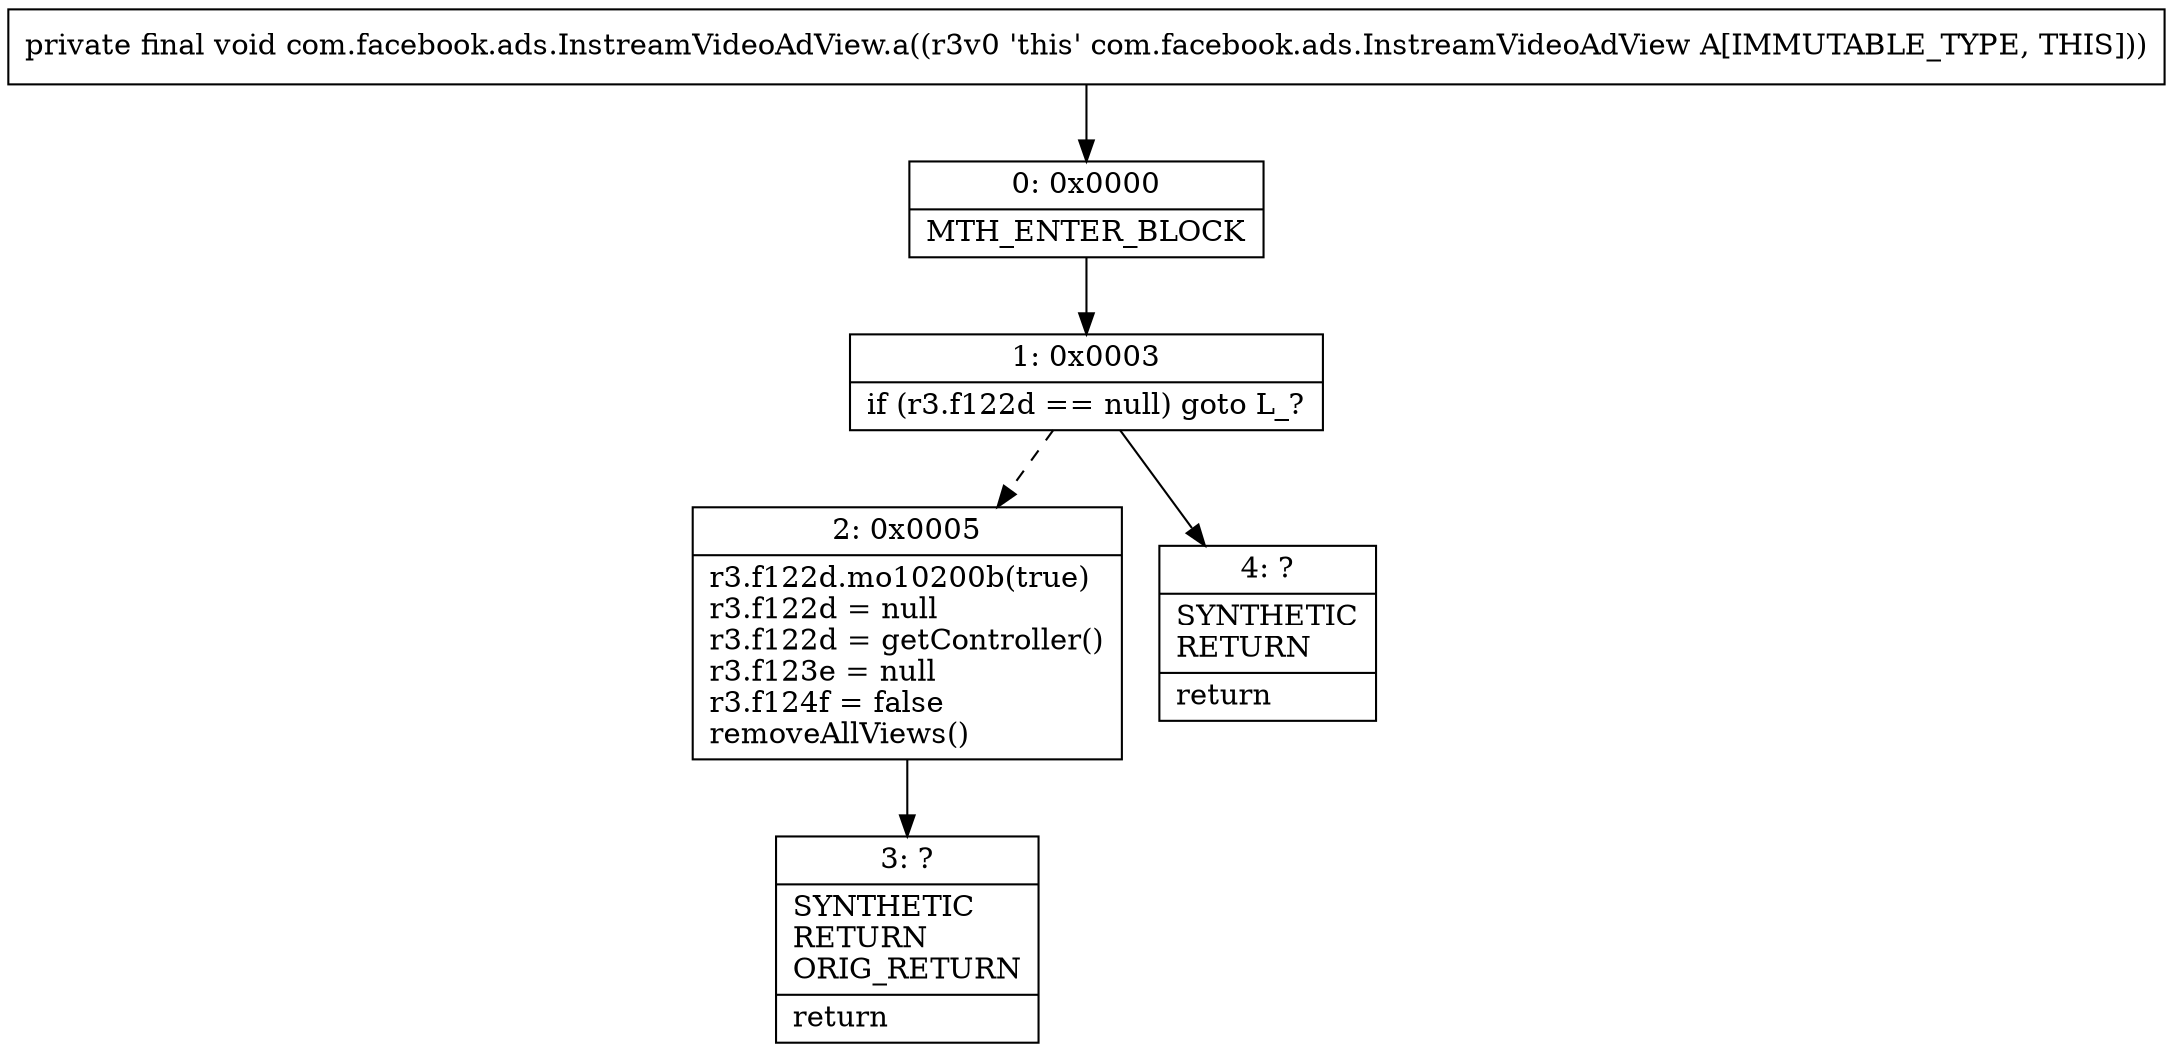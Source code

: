 digraph "CFG forcom.facebook.ads.InstreamVideoAdView.a()V" {
Node_0 [shape=record,label="{0\:\ 0x0000|MTH_ENTER_BLOCK\l}"];
Node_1 [shape=record,label="{1\:\ 0x0003|if (r3.f122d == null) goto L_?\l}"];
Node_2 [shape=record,label="{2\:\ 0x0005|r3.f122d.mo10200b(true)\lr3.f122d = null\lr3.f122d = getController()\lr3.f123e = null\lr3.f124f = false\lremoveAllViews()\l}"];
Node_3 [shape=record,label="{3\:\ ?|SYNTHETIC\lRETURN\lORIG_RETURN\l|return\l}"];
Node_4 [shape=record,label="{4\:\ ?|SYNTHETIC\lRETURN\l|return\l}"];
MethodNode[shape=record,label="{private final void com.facebook.ads.InstreamVideoAdView.a((r3v0 'this' com.facebook.ads.InstreamVideoAdView A[IMMUTABLE_TYPE, THIS])) }"];
MethodNode -> Node_0;
Node_0 -> Node_1;
Node_1 -> Node_2[style=dashed];
Node_1 -> Node_4;
Node_2 -> Node_3;
}

